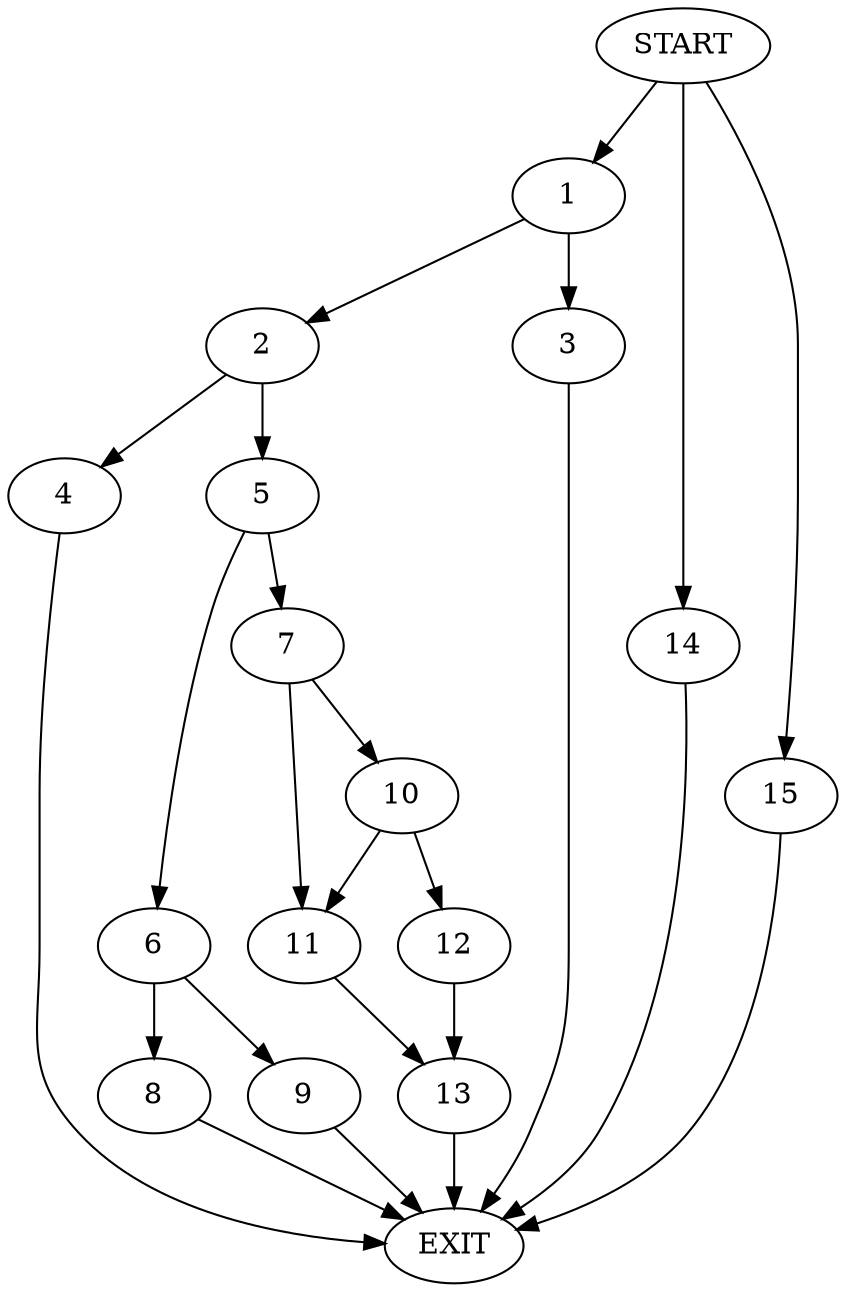digraph {
0 [label="START"]
16 [label="EXIT"]
0 -> 1
1 -> 2
1 -> 3
2 -> 4
2 -> 5
3 -> 16
4 -> 16
5 -> 6
5 -> 7
6 -> 8
6 -> 9
7 -> 10
7 -> 11
10 -> 12
10 -> 11
11 -> 13
12 -> 13
13 -> 16
8 -> 16
9 -> 16
0 -> 14
14 -> 16
0 -> 15
15 -> 16
}
